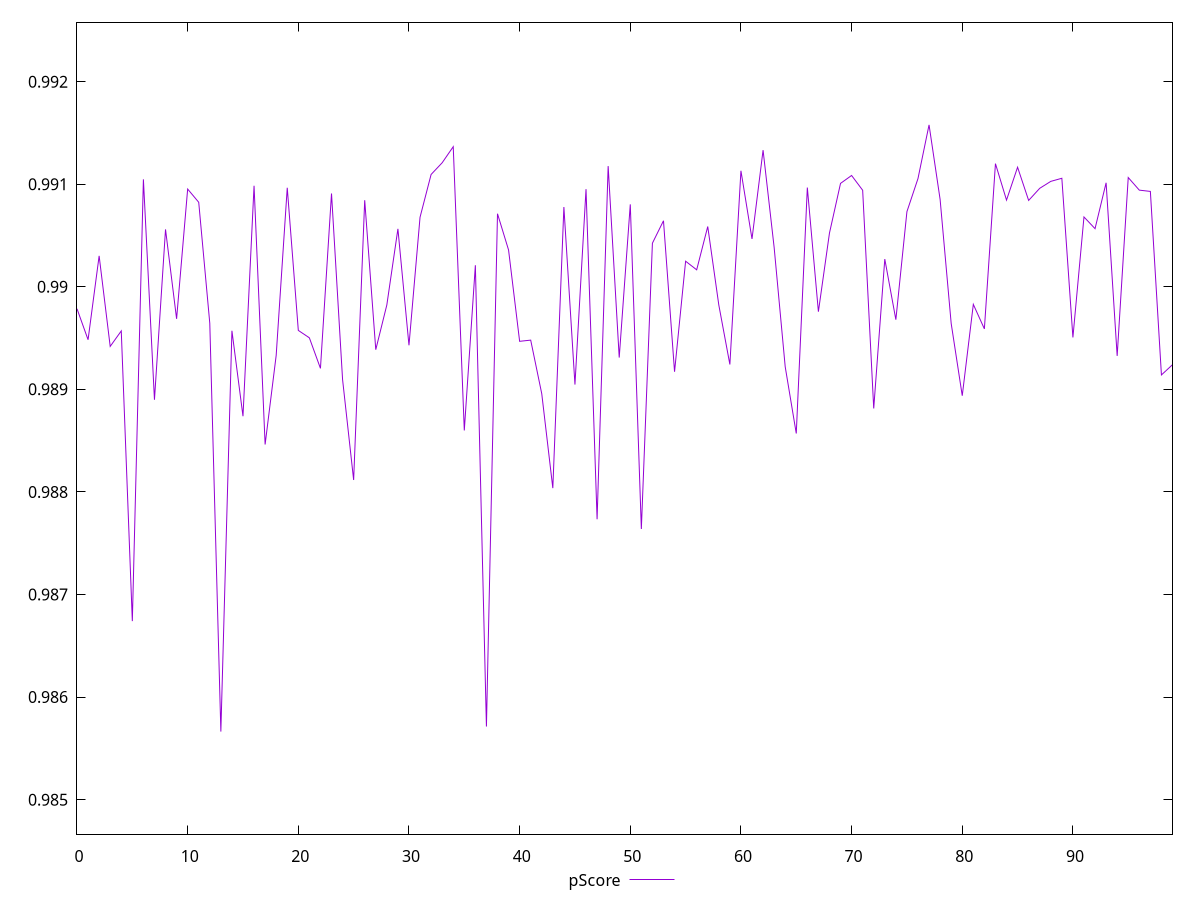 reset

$pScore <<EOF
0 0.9897857643696432
1 0.9894838456494675
2 0.990301520481393
3 0.989418826492072
4 0.9895698505818333
5 0.9867403306955226
6 0.9910476529203827
7 0.9888985495791265
8 0.9905595352342349
9 0.9896875660635012
10 0.9909528295501473
11 0.9908240381057976
12 0.9896441575601655
13 0.9856639742075987
14 0.9895713298601233
15 0.9887381796002255
16 0.9909848044197374
17 0.9884626657583326
18 0.9893311095732097
19 0.9909655367244914
20 0.9895750275271362
21 0.9895021680925988
22 0.9892047902328966
23 0.9909096379899619
24 0.9890955842034492
25 0.9881165232273903
26 0.99084416767937
27 0.9893869775830137
28 0.9898234820871448
29 0.9905648869011316
30 0.9894295133873199
31 0.9906780186456987
32 0.9910951825596714
33 0.9912092290493943
34 0.9913659879407442
35 0.9885993403257971
36 0.9902100210992122
37 0.9857129078780618
38 0.9907124023777076
39 0.9903588666153029
40 0.9894684802567983
41 0.9894801293994118
42 0.9889572350855773
43 0.9880372137575018
44 0.9907775042615581
45 0.9890469586183734
46 0.9909521485135677
47 0.9877334903978903
48 0.9911770519271561
49 0.989310115615224
50 0.9908036535007261
51 0.9876388992145481
52 0.99042516875731
53 0.9906437922641973
54 0.9891715655521519
55 0.9902494317060924
56 0.9901655142922172
57 0.9905876698389453
58 0.9898225097396427
59 0.9892427254549356
60 0.9911311251184571
61 0.990466648047675
62 0.99133215682142
63 0.9903842903602412
64 0.9892206268255086
65 0.9885700010691848
66 0.9909675779736531
67 0.9897574841919973
68 0.9905234235397642
69 0.991008120055258
70 0.9910852834063317
71 0.9909412478467325
72 0.9888137812752147
73 0.9902700498161545
74 0.9896794809261213
75 0.9907326747219181
76 0.9910553217505842
77 0.9915786630371468
78 0.9908514811173116
79 0.9896424386784606
80 0.9889381180511914
81 0.9898288290391744
82 0.9895898106423178
83 0.9912007445685649
84 0.990845310629284
85 0.991165639309129
86 0.9908421101593006
87 0.9909600920730274
88 0.991027786294793
89 0.9910580274768457
90 0.9895061272843921
91 0.9906807905508386
92 0.9905667479360194
93 0.9910139999653726
94 0.989326363014261
95 0.9910652404010927
96 0.99094238369134
97 0.9909298848152375
98 0.9891408058230007
99 0.989240717563864
EOF

set key outside below
set xrange [0:99]
set yrange [0.9846639742075987:0.9925786630371468]
set trange [0.9846639742075987:0.9925786630371468]
set terminal svg size 640, 500 enhanced background rgb 'white'
set output "reprap/bootup-time/samples/pages+cached/pScore/values.svg"

plot $pScore title "pScore" with line

reset
